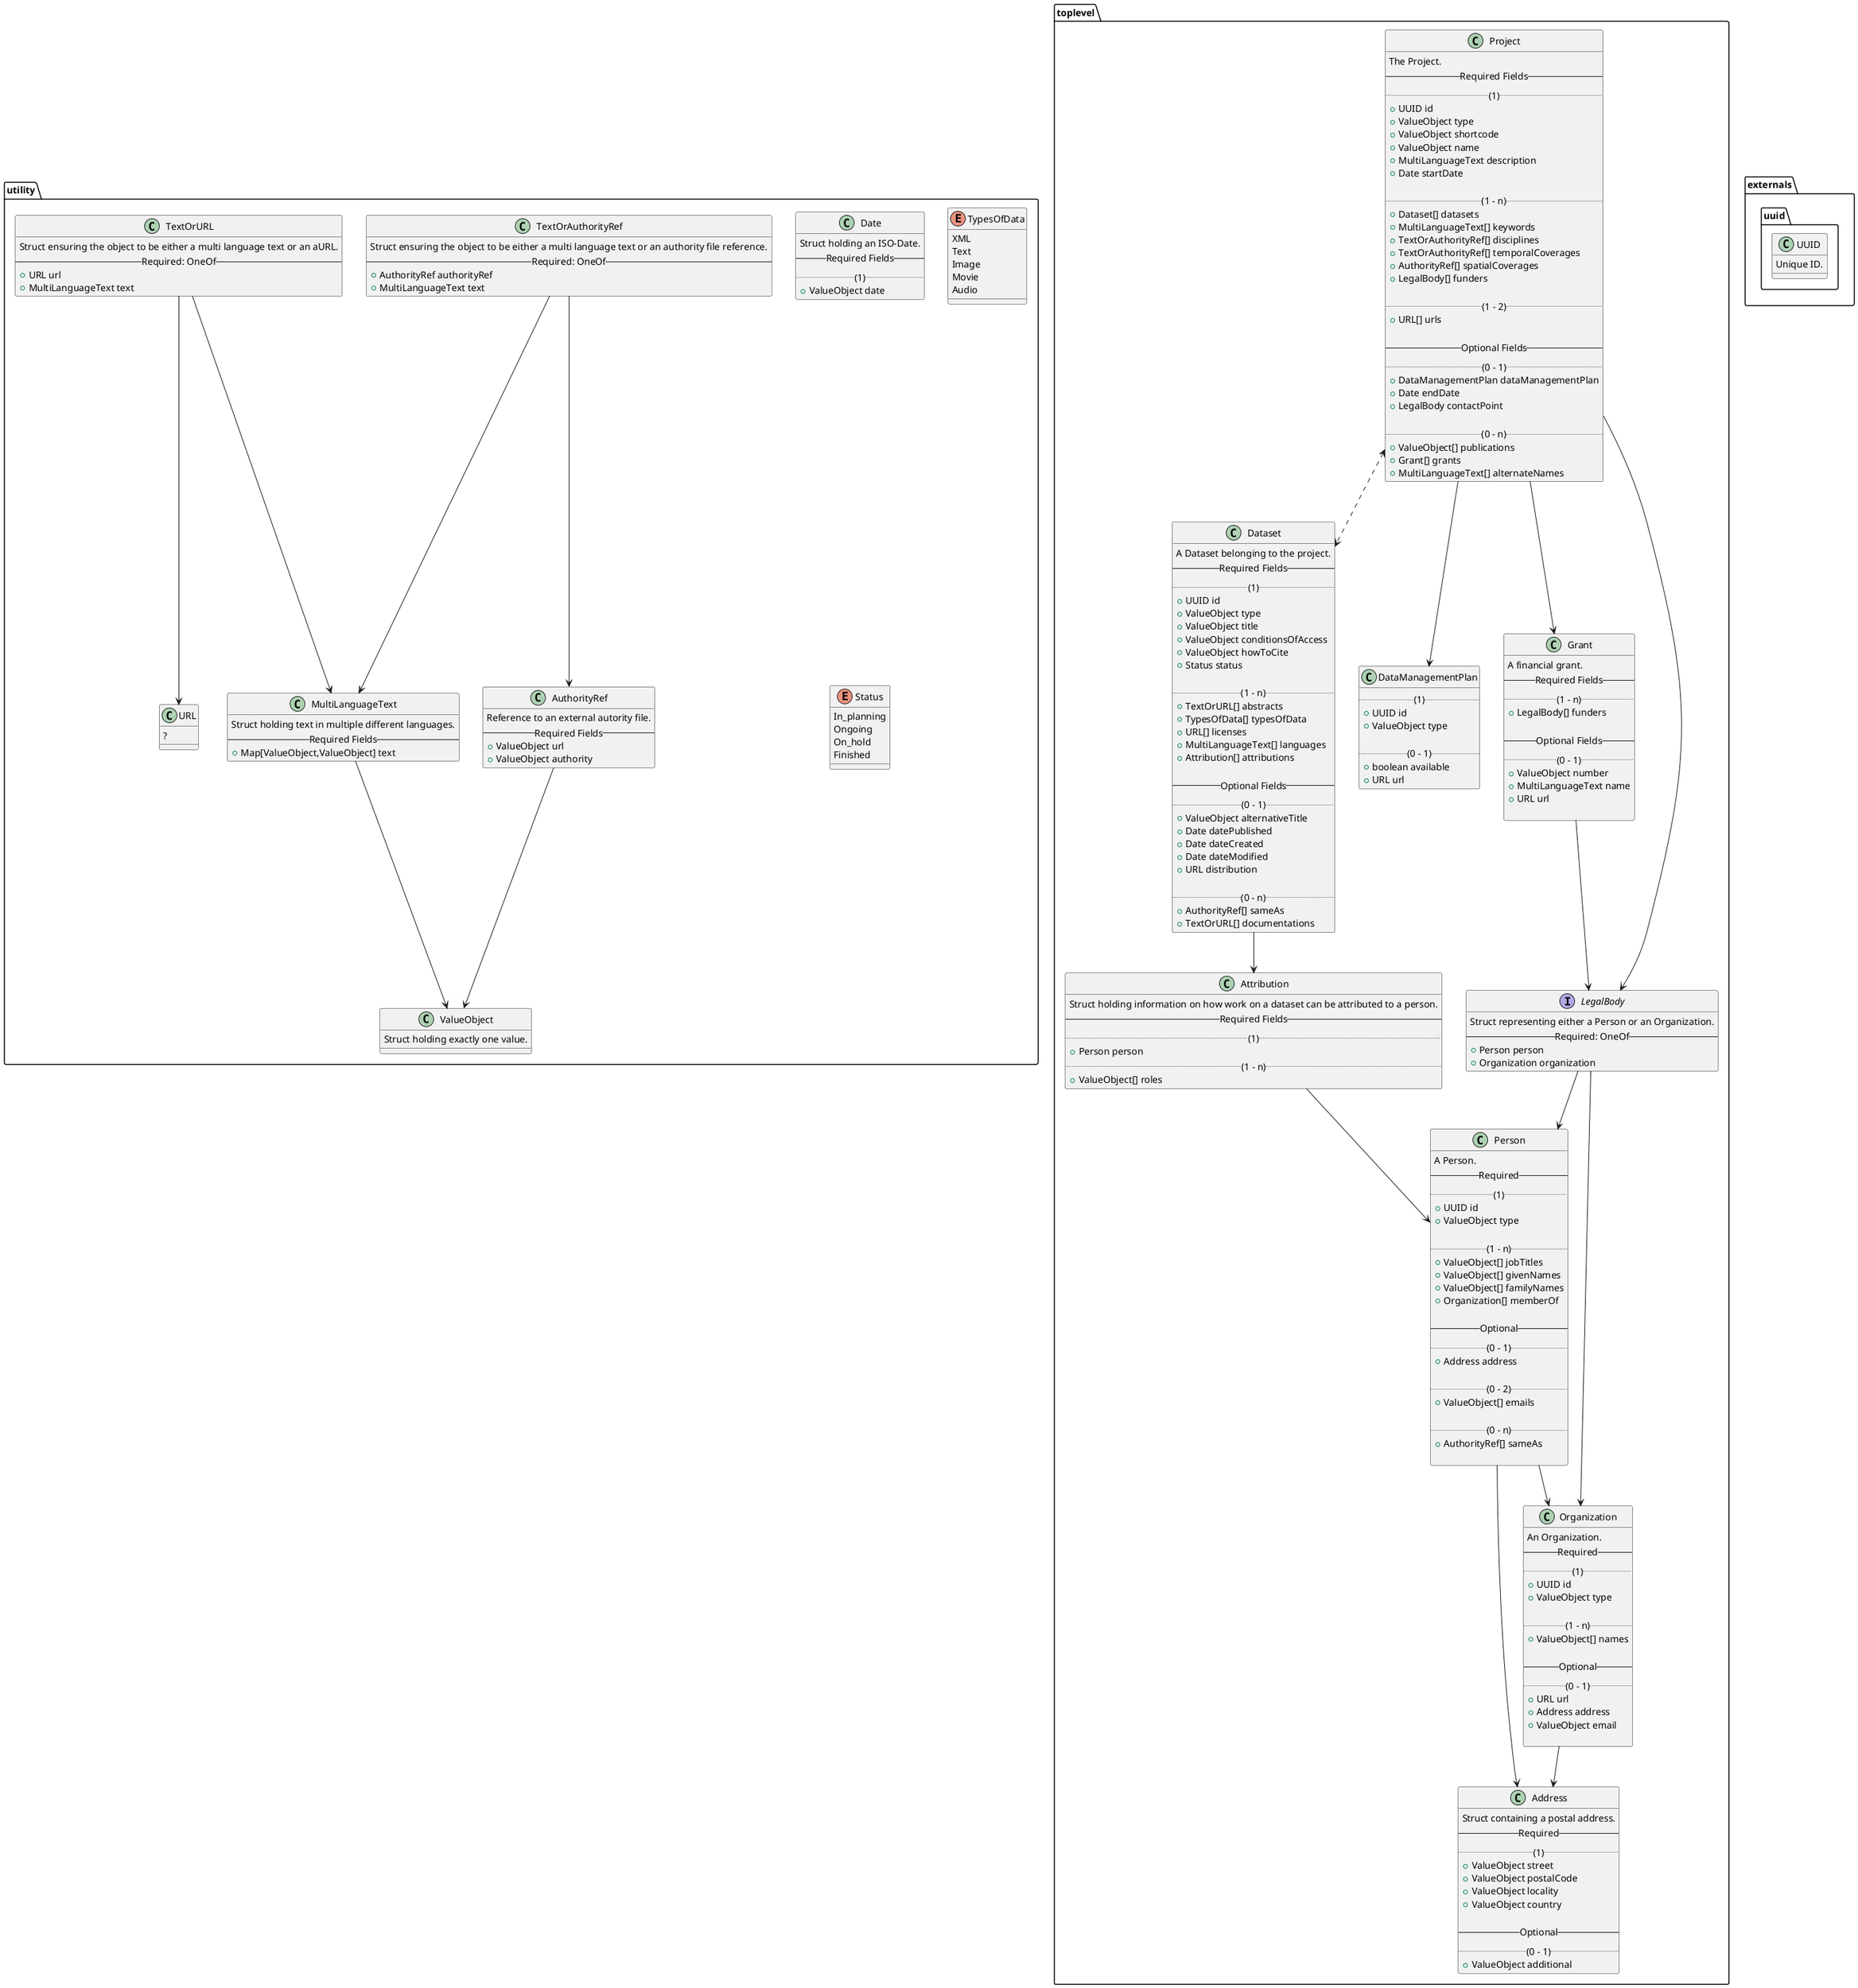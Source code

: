 @startuml Domain Entities
package toplevel {
  ' TODO: add ID and type to each toplevel class

  class Project {
    ' TODO: does project need a "how to cite" too?
    The Project.
    -- Required Fields --
    .. (1) ..
    +UUID id
    +ValueObject type
    +ValueObject shortcode
    +ValueObject name
    +MultiLanguageText description
    +Date startDate

    .. (1 - n) ..
    +Dataset[] datasets
    +MultiLanguageText[] keywords
    +TextOrAuthorityRef[] disciplines
    +TextOrAuthorityRef[] temporalCoverages
    +AuthorityRef[] spatialCoverages
    +LegalBody[] funders

    .. (1 - 2) ..
    +URL[] urls
    ' TODO: do we want URL?

    -- Optional Fields --
    .. (0 - 1) ..
    +DataManagementPlan dataManagementPlan
    +Date endDate
    +LegalBody contactPoint

    .. (0 - n) ..
    +ValueObject[] publications
    +Grant[] grants
    +MultiLanguageText[] alternateNames
  }

  class Dataset {
    A Dataset belonging to the project.
    ' TODO
    -- Required Fields --
    .. (1) ..
    +UUID id
    +ValueObject type
    +ValueObject title
    +ValueObject conditionsOfAccess
    ' TODO: rename to accessConditions?
    +ValueObject howToCite
    +Status status

    .. (1 - n) ..
    +TextOrURL[] abstracts
    +TypesOfData[] typesOfData
    +URL[] licenses
    +MultiLanguageText[] languages
    +Attribution[] attributions

    -- Optional Fields --
    .. (0 - 1) ..
    +ValueObject alternativeTitle
    +Date datePublished
    +Date dateCreated
    +Date dateModified
    +URL distribution
    'TODO: do we need distribution?

    .. (0 - n) ..
    +AuthorityRef[] sameAs
    ' TODO: what is sameAs for a dataset?
    +TextOrURL[] documentations
  }

  class DataManagementPlan {
    .. (1) ..
    +UUID id
    +ValueObject type

    .. (0 - 1) ..
    +boolean available
    +URL url
    ' TODO: do we want URL?
  }

  class Grant {
    A financial grant.
    -- Required Fields --
    .. (1 - n) ..
    +LegalBody[] funders

    -- Optional Fields --
    .. (0 - 1) ..
    +ValueObject number
    +MultiLanguageText name
    +URL url
    ' TODO: do we want URL?

  }

  interface LegalBody {
    Struct representing either a Person or an Organization.
    -- Required: OneOf --
    +Person person
    +Organization organization
  }

  class Person {
    A Person.
    -- Required --
    .. (1) ..
    +UUID id
    +ValueObject type

    .. (1 - n) ..
    +ValueObject[] jobTitles
    +ValueObject[] givenNames
    +ValueObject[] familyNames
    +Organization[] memberOf
    ' TODO: rename to "affiliations"?

    -- Optional --
    .. (0 - 1) ..
    +Address address

    .. (0 - 2) ..
    +ValueObject[] emails

    .. (0 - n) ..
    +AuthorityRef[] sameAs
    ' TODO: rename

  }

  class Organization {
    An Organization.
    -- Required --
    .. (1) ..
    +UUID id
    +ValueObject type

    .. (1 - n) ..
    + ValueObject[] names
    ' TODO: Or would that be Multilanguage?

    -- Optional --
    .. (0 - 1) ..
    +URL url
    ' TODO: do we want URL?
    +Address address
    +ValueObject email

  }

  class Address {
    Struct containing a postal address.
    -- Required --
    .. (1) ..
    +ValueObject street
    +ValueObject postalCode
    +ValueObject locality
    +ValueObject country

    -- Optional --
    .. (0 - 1) ..
    +ValueObject additional
    ' TODO: does that make sense like this?
  }

  class Attribution {
    Struct holding information on how work on a dataset can be attributed to a person.
    -- Required Fields --
    .. (1) ..
    +Person person
    .. (1 - n) ..
    +ValueObject[] roles
  }
  

}

package utility {

  class TextOrAuthorityRef {
    ' TODO: find better name
    Struct ensuring the object to be either a multi language text or an authority file reference.
    -- Required: OneOf --
    +AuthorityRef authorityRef
    +MultiLanguageText text
  }

  class TextOrURL {
    ' TODO: find better name
    Struct ensuring the object to be either a multi language text or an aURL.
    -- Required: OneOf --
    +URL url
    +MultiLanguageText text
  }

  class AuthorityRef {
    Reference to an external autority file.
    -- Required Fields --
    +ValueObject url
    ' TODO: would that be an URL?
    +ValueObject authority
  }

  class MultiLanguageText {
    Struct holding text in multiple different languages.
    -- Required Fields --
    +Map[ValueObject,ValueObject] text
  }

  class ValueObject {
    Struct holding exactly one value.
  }

  class URL {
    ' TODO: how do we handle this?
    ?
  }

  class Date {
    Struct holding an ISO-Date.
    -- Required Fields --
    .. (1) ..
    +ValueObject date
  }
  

  enum TypesOfData {
    XML
    Text
    Image
    Movie
    'TODO: should be "video"!
    Audio
  }

  enum Status {
    In_planning
    Ongoing
    On_hold
    Finished
  }

}

package externals {
  class uuid.UUID {
    Unique ID.
  }
}


Project <..> Dataset
Project --> DataManagementPlan
Project --> Grant
Project --> LegalBody
Dataset --> Attribution
Attribution --> Person
Grant --> LegalBody
LegalBody --> Person
LegalBody --> Organization
Person --> Organization
Person --> Address
Organization --> Address
TextOrAuthorityRef --> MultiLanguageText
TextOrAuthorityRef --> AuthorityRef
TextOrURL --> URL
TextOrURL --> MultiLanguageText
AuthorityRef --> ValueObject
MultiLanguageText --> ValueObject

@enduml
